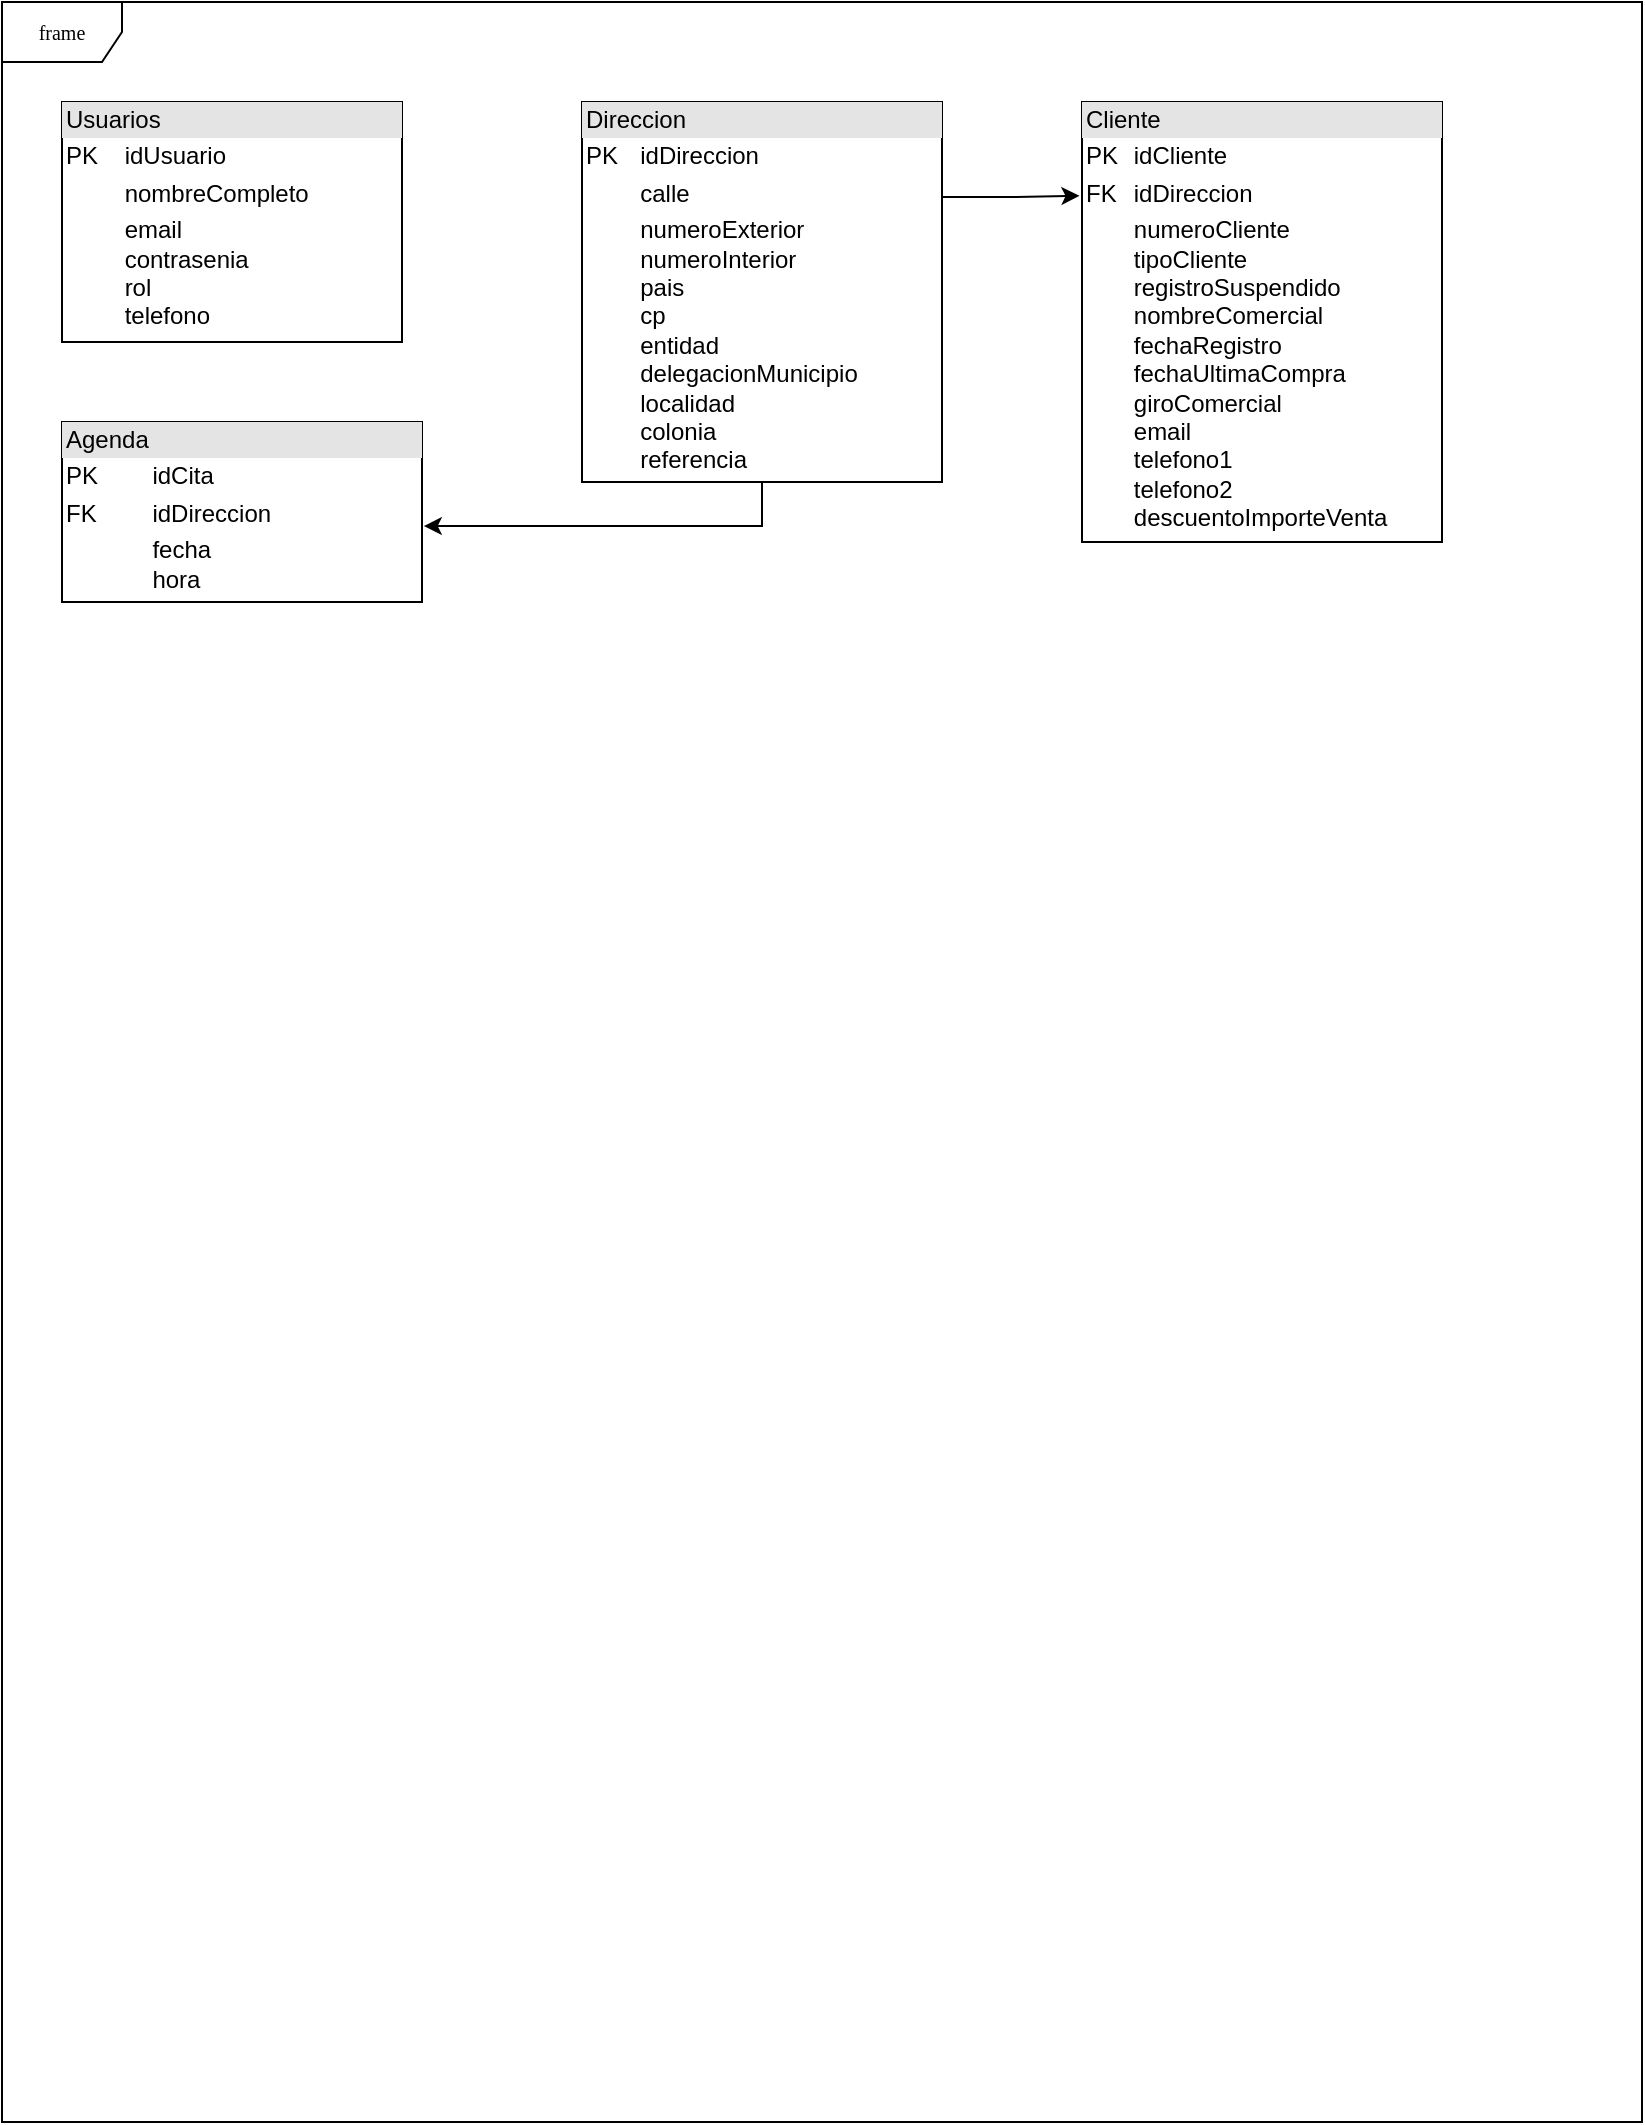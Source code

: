 <mxfile version="21.6.9" type="github">
  <diagram name="Page-1" id="c4acf3e9-155e-7222-9cf6-157b1a14988f">
    <mxGraphModel dx="753" dy="411" grid="1" gridSize="10" guides="1" tooltips="1" connect="1" arrows="1" fold="1" page="1" pageScale="1" pageWidth="850" pageHeight="1100" background="none" math="0" shadow="0">
      <root>
        <mxCell id="0" />
        <mxCell id="1" parent="0" />
        <mxCell id="17acba5748e5396b-1" value="frame" style="shape=umlFrame;whiteSpace=wrap;html=1;rounded=0;shadow=0;comic=0;labelBackgroundColor=none;strokeWidth=1;fontFamily=Verdana;fontSize=10;align=center;" parent="1" vertex="1">
          <mxGeometry x="30" y="40" width="820" height="1060" as="geometry" />
        </mxCell>
        <mxCell id="7Kz6zvEaNfCPji0yCh6r-6" value="&lt;div style=&quot;box-sizing:border-box;width:100%;background:#e4e4e4;padding:2px;&quot;&gt;Usuarios&lt;/div&gt;&lt;table style=&quot;width:100%;font-size:1em;&quot; cellpadding=&quot;2&quot; cellspacing=&quot;0&quot;&gt;&lt;tbody&gt;&lt;tr&gt;&lt;td&gt;PK&lt;/td&gt;&lt;td&gt;idUsuario&lt;/td&gt;&lt;/tr&gt;&lt;tr&gt;&lt;td&gt;&lt;br&gt;&lt;/td&gt;&lt;td&gt;nombreCompleto&lt;/td&gt;&lt;/tr&gt;&lt;tr&gt;&lt;td&gt;&lt;/td&gt;&lt;td&gt;email&lt;br&gt;contrasenia&lt;br&gt;rol&lt;br&gt;telefono&lt;/td&gt;&lt;/tr&gt;&lt;/tbody&gt;&lt;/table&gt;" style="verticalAlign=top;align=left;overflow=fill;html=1;whiteSpace=wrap;" vertex="1" parent="1">
          <mxGeometry x="60" y="90" width="170" height="120" as="geometry" />
        </mxCell>
        <mxCell id="7Kz6zvEaNfCPji0yCh6r-12" style="edgeStyle=orthogonalEdgeStyle;rounded=0;orthogonalLoop=1;jettySize=auto;html=1;exitX=1;exitY=0.25;exitDx=0;exitDy=0;entryX=-0.007;entryY=0.213;entryDx=0;entryDy=0;entryPerimeter=0;" edge="1" parent="1" source="7Kz6zvEaNfCPji0yCh6r-8" target="7Kz6zvEaNfCPji0yCh6r-10">
          <mxGeometry relative="1" as="geometry" />
        </mxCell>
        <mxCell id="7Kz6zvEaNfCPji0yCh6r-13" style="edgeStyle=orthogonalEdgeStyle;rounded=0;orthogonalLoop=1;jettySize=auto;html=1;exitX=0.5;exitY=1;exitDx=0;exitDy=0;entryX=1.005;entryY=0.578;entryDx=0;entryDy=0;entryPerimeter=0;" edge="1" parent="1" source="7Kz6zvEaNfCPji0yCh6r-8" target="7Kz6zvEaNfCPji0yCh6r-9">
          <mxGeometry relative="1" as="geometry" />
        </mxCell>
        <mxCell id="7Kz6zvEaNfCPji0yCh6r-8" value="&lt;div style=&quot;box-sizing:border-box;width:100%;background:#e4e4e4;padding:2px;&quot;&gt;Direccion&lt;/div&gt;&lt;table style=&quot;width:100%;font-size:1em;&quot; cellpadding=&quot;2&quot; cellspacing=&quot;0&quot;&gt;&lt;tbody&gt;&lt;tr&gt;&lt;td&gt;PK&lt;/td&gt;&lt;td&gt;idDireccion&lt;/td&gt;&lt;/tr&gt;&lt;tr&gt;&lt;td&gt;&lt;br&gt;&lt;/td&gt;&lt;td&gt;calle&lt;/td&gt;&lt;/tr&gt;&lt;tr&gt;&lt;td&gt;&lt;/td&gt;&lt;td&gt;numeroExterior&lt;br&gt;numeroInterior&lt;br&gt;pais&lt;br&gt;cp&lt;br&gt;entidad&lt;br&gt;delegacionMunicipio&lt;br&gt;localidad&lt;br&gt;colonia&lt;br&gt;referencia&lt;/td&gt;&lt;/tr&gt;&lt;/tbody&gt;&lt;/table&gt;" style="verticalAlign=top;align=left;overflow=fill;html=1;whiteSpace=wrap;" vertex="1" parent="1">
          <mxGeometry x="320" y="90" width="180" height="190" as="geometry" />
        </mxCell>
        <mxCell id="7Kz6zvEaNfCPji0yCh6r-9" value="&lt;div style=&quot;box-sizing:border-box;width:100%;background:#e4e4e4;padding:2px;&quot;&gt;Agenda&lt;/div&gt;&lt;table style=&quot;width:100%;font-size:1em;&quot; cellpadding=&quot;2&quot; cellspacing=&quot;0&quot;&gt;&lt;tbody&gt;&lt;tr&gt;&lt;td&gt;PK&lt;/td&gt;&lt;td&gt;idCita&lt;/td&gt;&lt;/tr&gt;&lt;tr&gt;&lt;td&gt;FK&lt;/td&gt;&lt;td&gt;idDireccion&lt;/td&gt;&lt;/tr&gt;&lt;tr&gt;&lt;td&gt;&lt;/td&gt;&lt;td&gt;fecha&lt;br&gt;hora&lt;br&gt;&lt;/td&gt;&lt;/tr&gt;&lt;/tbody&gt;&lt;/table&gt;" style="verticalAlign=top;align=left;overflow=fill;html=1;whiteSpace=wrap;" vertex="1" parent="1">
          <mxGeometry x="60" y="250" width="180" height="90" as="geometry" />
        </mxCell>
        <mxCell id="7Kz6zvEaNfCPji0yCh6r-10" value="&lt;div style=&quot;box-sizing:border-box;width:100%;background:#e4e4e4;padding:2px;&quot;&gt;Cliente&lt;/div&gt;&lt;table style=&quot;width:100%;font-size:1em;&quot; cellpadding=&quot;2&quot; cellspacing=&quot;0&quot;&gt;&lt;tbody&gt;&lt;tr&gt;&lt;td&gt;PK&lt;/td&gt;&lt;td&gt;idCliente&lt;/td&gt;&lt;/tr&gt;&lt;tr&gt;&lt;td&gt;FK&lt;/td&gt;&lt;td&gt;idDireccion&lt;/td&gt;&lt;/tr&gt;&lt;tr&gt;&lt;td&gt;&lt;/td&gt;&lt;td&gt;numeroCliente&lt;br&gt;tipoCliente&lt;br style=&quot;border-color: var(--border-color);&quot;&gt;registroSuspendido&lt;br style=&quot;border-color: var(--border-color);&quot;&gt;nombreComercial&lt;br style=&quot;border-color: var(--border-color);&quot;&gt;fechaRegistro&lt;br style=&quot;border-color: var(--border-color);&quot;&gt;fechaUltimaCompra&lt;br style=&quot;border-color: var(--border-color);&quot;&gt;giroComercial&lt;br style=&quot;border-color: var(--border-color);&quot;&gt;email&lt;br style=&quot;border-color: var(--border-color);&quot;&gt;telefono1&lt;br style=&quot;border-color: var(--border-color);&quot;&gt;telefono2&lt;br style=&quot;border-color: var(--border-color);&quot;&gt;descuentoImporteVenta&lt;br&gt;&lt;/td&gt;&lt;/tr&gt;&lt;/tbody&gt;&lt;/table&gt;" style="verticalAlign=top;align=left;overflow=fill;html=1;whiteSpace=wrap;" vertex="1" parent="1">
          <mxGeometry x="570" y="90" width="180" height="220" as="geometry" />
        </mxCell>
      </root>
    </mxGraphModel>
  </diagram>
</mxfile>
